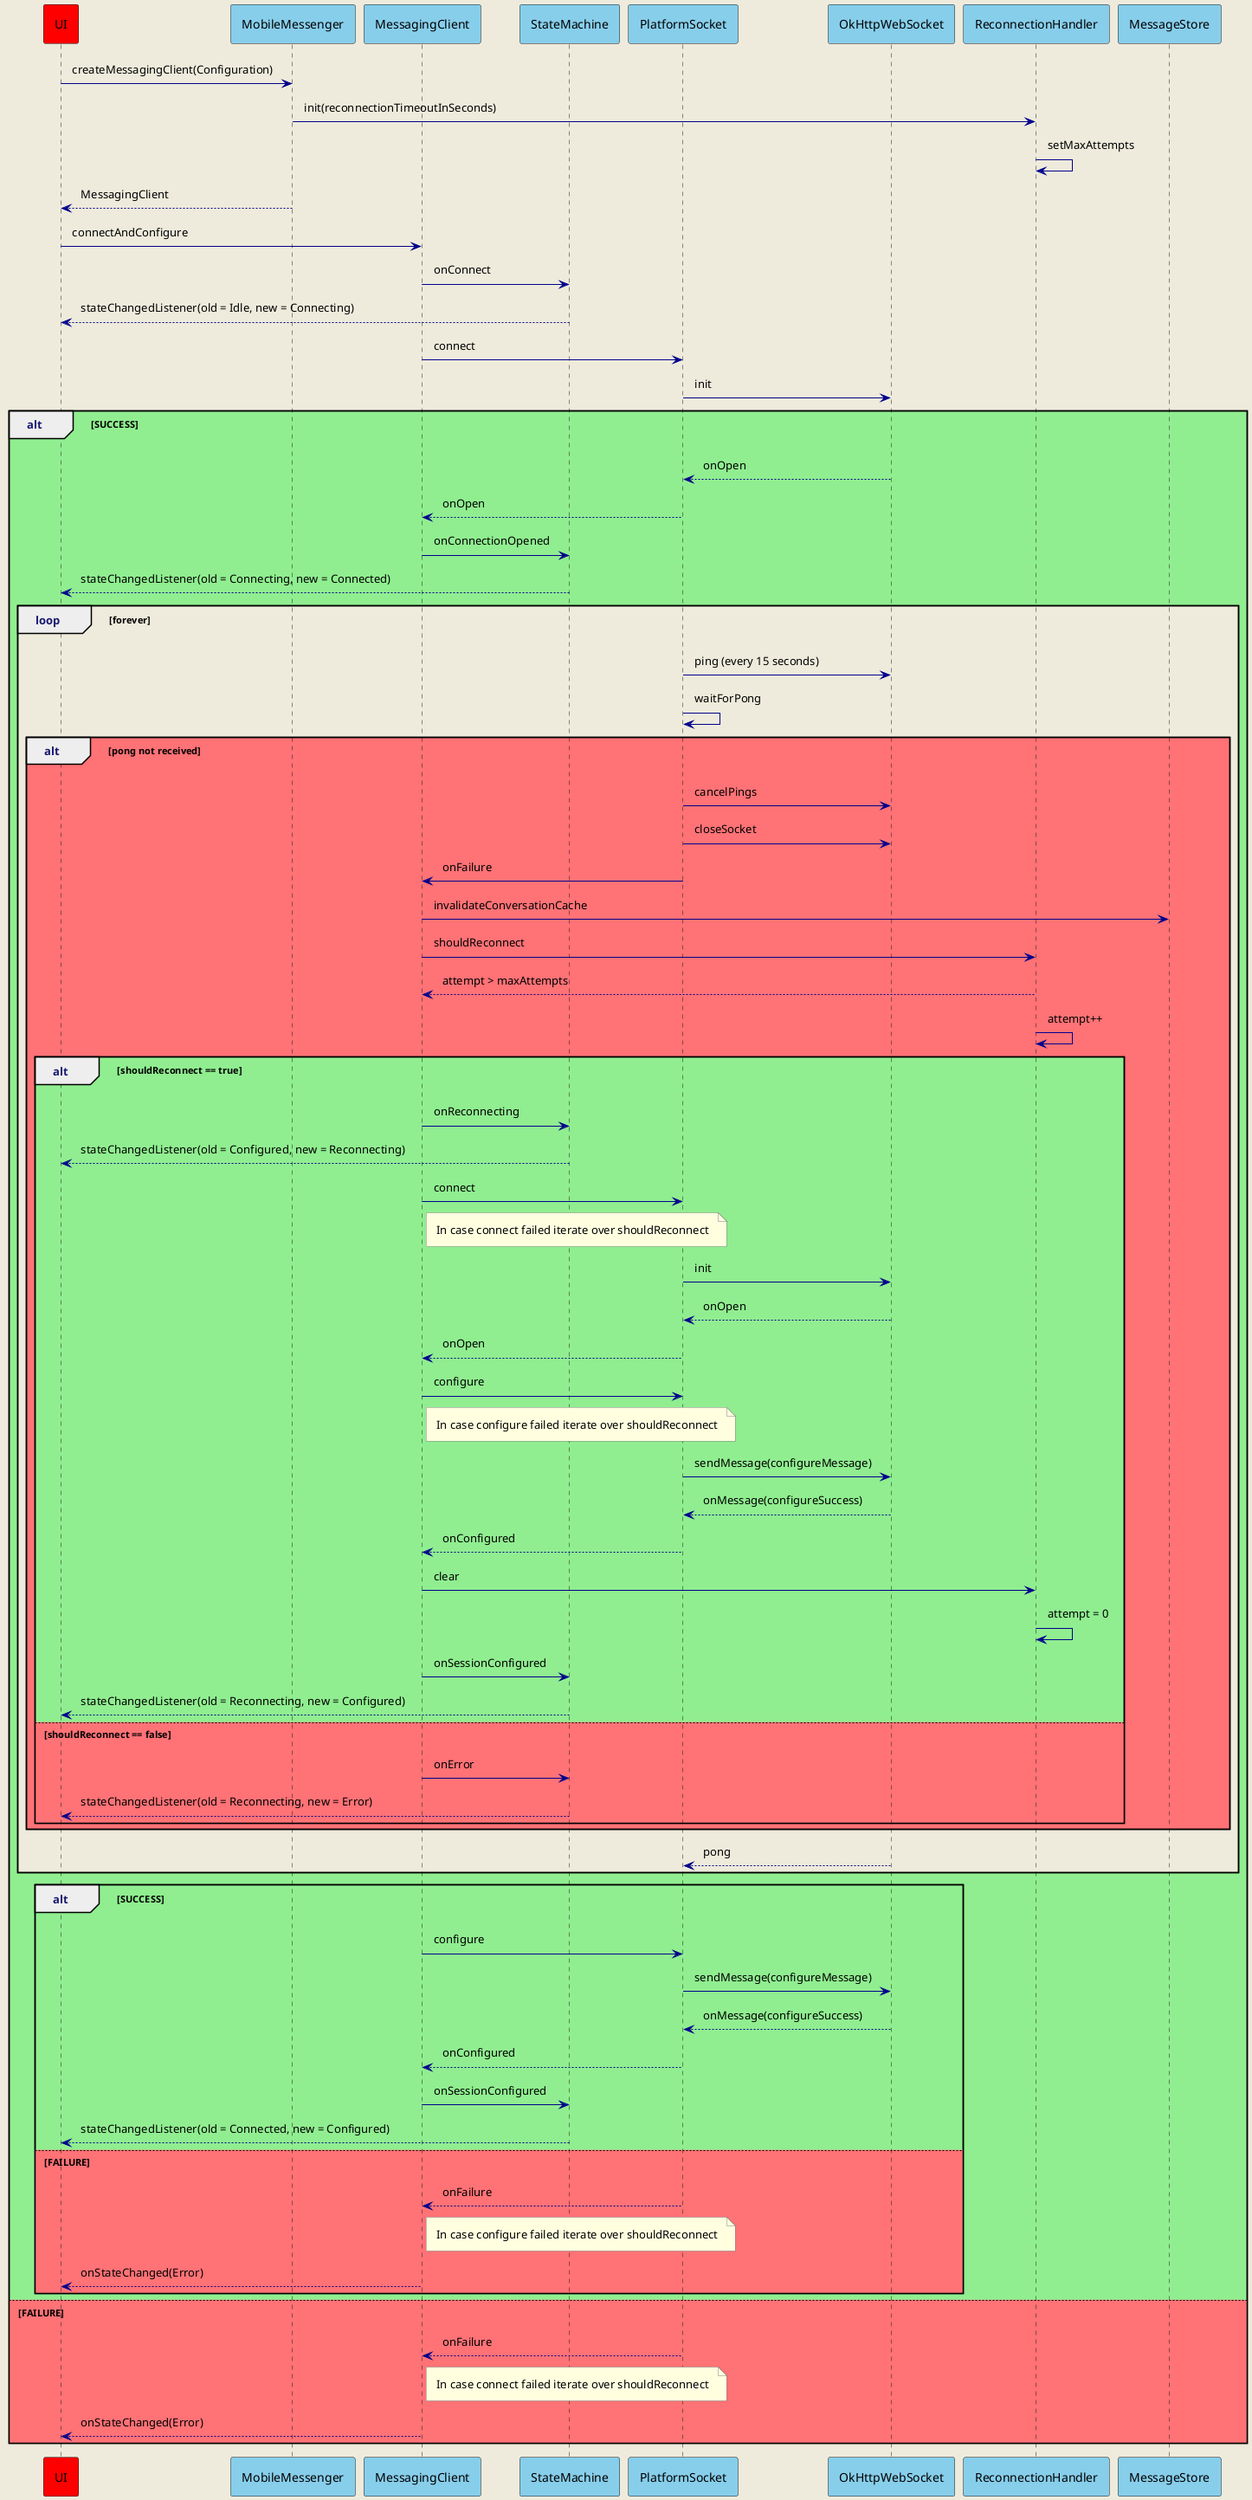 @startuml

skinparam {
        ArrowColor darkBlue
        backgroundColor #EEEBDC
        NoteBackgroundColor #lightyellow
        NoteBorderColor gray
        sequenceGroupHeaderFontColor midnightblue
        padding 6
}

participant UI #red
participant MobileMessenger #skyBlue
participant MessagingClient #skyBlue
participant StateMachine #skyBlue
participant PlatformSocket #skyBlue
participant OkHttpWebSocket #skyBlue
participant ReconnectionHandler #skyBlue
participant MessageStore #skyBlue

UI -> MobileMessenger: createMessagingClient(Configuration)
MobileMessenger -> ReconnectionHandler: init(reconnectionTimeoutInSeconds)
ReconnectionHandler -> ReconnectionHandler: setMaxAttempts
MobileMessenger --> UI: MessagingClient
UI -> MessagingClient: connectAndConfigure
MessagingClient -> StateMachine: onConnect
StateMachine --> UI: stateChangedListener(old = Idle, new = Connecting)
MessagingClient -> PlatformSocket: connect
PlatformSocket -> OkHttpWebSocket: init

alt #lightgreen SUCCESS
    OkHttpWebSocket --> PlatformSocket: onOpen
    PlatformSocket --> MessagingClient: onOpen
    MessagingClient -> StateMachine: onConnectionOpened
    StateMachine --> UI: stateChangedListener(old = Connecting, new = Connected)
    loop #EEEBDC forever
    PlatformSocket -> OkHttpWebSocket: ping (every 15 seconds)
    PlatformSocket -> PlatformSocket: waitForPong
        alt #FF7276 pong not received
            PlatformSocket -> OkHttpWebSocket: cancelPings
            PlatformSocket -> OkHttpWebSocket: closeSocket
            PlatformSocket -> MessagingClient: onFailure
            MessagingClient -> MessageStore: invalidateConversationCache
            MessagingClient -> ReconnectionHandler: shouldReconnect
            ReconnectionHandler --> MessagingClient: attempt > maxAttempts
            ReconnectionHandler -> ReconnectionHandler: attempt++
            alt #lightgreen shouldReconnect == true
                MessagingClient -> StateMachine: onReconnecting
                StateMachine --> UI: stateChangedListener(old = Configured, new = Reconnecting)
                MessagingClient -> PlatformSocket: connect
                note right MessagingClient
                                In case connect failed iterate over shouldReconnect
                            end note
                PlatformSocket -> OkHttpWebSocket: init
                OkHttpWebSocket --> PlatformSocket: onOpen
                PlatformSocket --> MessagingClient: onOpen
                MessagingClient -> PlatformSocket: configure
                note right MessagingClient
                                In case configure failed iterate over shouldReconnect
                end note
                PlatformSocket -> OkHttpWebSocket: sendMessage(configureMessage)
                OkHttpWebSocket --> PlatformSocket: onMessage(configureSuccess)
                PlatformSocket --> MessagingClient: onConfigured
                MessagingClient -> ReconnectionHandler: clear
                ReconnectionHandler -> ReconnectionHandler: attempt = 0
                MessagingClient -> StateMachine: onSessionConfigured
                StateMachine --> UI: stateChangedListener(old = Reconnecting, new = Configured)
            else #FF7276 shouldReconnect == false
                MessagingClient -> StateMachine: onError
                StateMachine --> UI: stateChangedListener(old = Reconnecting, new = Error)
            end
        end
    OkHttpWebSocket --> PlatformSocket: pong
    end
alt SUCCESS
    MessagingClient -> PlatformSocket: configure
    PlatformSocket -> OkHttpWebSocket: sendMessage(configureMessage)
    OkHttpWebSocket --> PlatformSocket: onMessage(configureSuccess)
    PlatformSocket --> MessagingClient: onConfigured
    MessagingClient -> StateMachine: onSessionConfigured
    StateMachine --> UI: stateChangedListener(old = Connected, new = Configured)
else #FF7276 FAILURE
    PlatformSocket --> MessagingClient: onFailure
        note right MessagingClient
                   In case configure failed iterate over shouldReconnect
        end note
    MessagingClient --> UI: onStateChanged(Error)
end
else #FF7276 FAILURE
    PlatformSocket --> MessagingClient: onFailure
     note right MessagingClient
                       In case connect failed iterate over shouldReconnect
            end note
    MessagingClient --> UI: onStateChanged(Error)
end
@enduml
